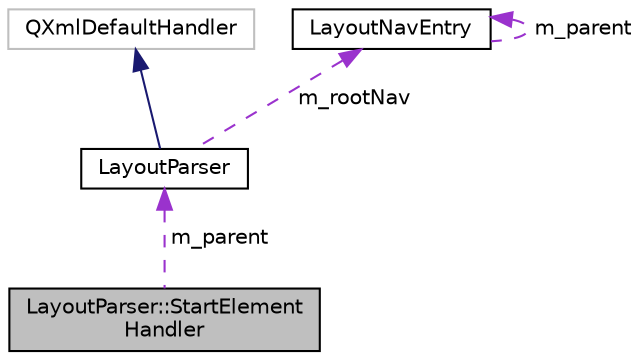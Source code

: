digraph "LayoutParser::StartElementHandler"
{
 // INTERACTIVE_SVG=YES
  edge [fontname="Helvetica",fontsize="10",labelfontname="Helvetica",labelfontsize="10"];
  node [fontname="Helvetica",fontsize="10",shape=record];
  Node5 [label="LayoutParser::StartElement\lHandler",height=0.2,width=0.4,color="black", fillcolor="grey75", style="filled", fontcolor="black"];
  Node6 -> Node5 [dir="back",color="darkorchid3",fontsize="10",style="dashed",label=" m_parent" ,fontname="Helvetica"];
  Node6 [label="LayoutParser",height=0.2,width=0.4,color="black", fillcolor="white", style="filled",URL="$d3/de9/class_layout_parser.html"];
  Node7 -> Node6 [dir="back",color="midnightblue",fontsize="10",style="solid",fontname="Helvetica"];
  Node7 [label="QXmlDefaultHandler",height=0.2,width=0.4,color="grey75", fillcolor="white", style="filled"];
  Node8 -> Node6 [dir="back",color="darkorchid3",fontsize="10",style="dashed",label=" m_rootNav" ,fontname="Helvetica"];
  Node8 [label="LayoutNavEntry",height=0.2,width=0.4,color="black", fillcolor="white", style="filled",URL="$df/de7/struct_layout_nav_entry.html",tooltip="Base class for the layout of a navigation item at the top of the HTML pages. "];
  Node8 -> Node8 [dir="back",color="darkorchid3",fontsize="10",style="dashed",label=" m_parent" ,fontname="Helvetica"];
}
